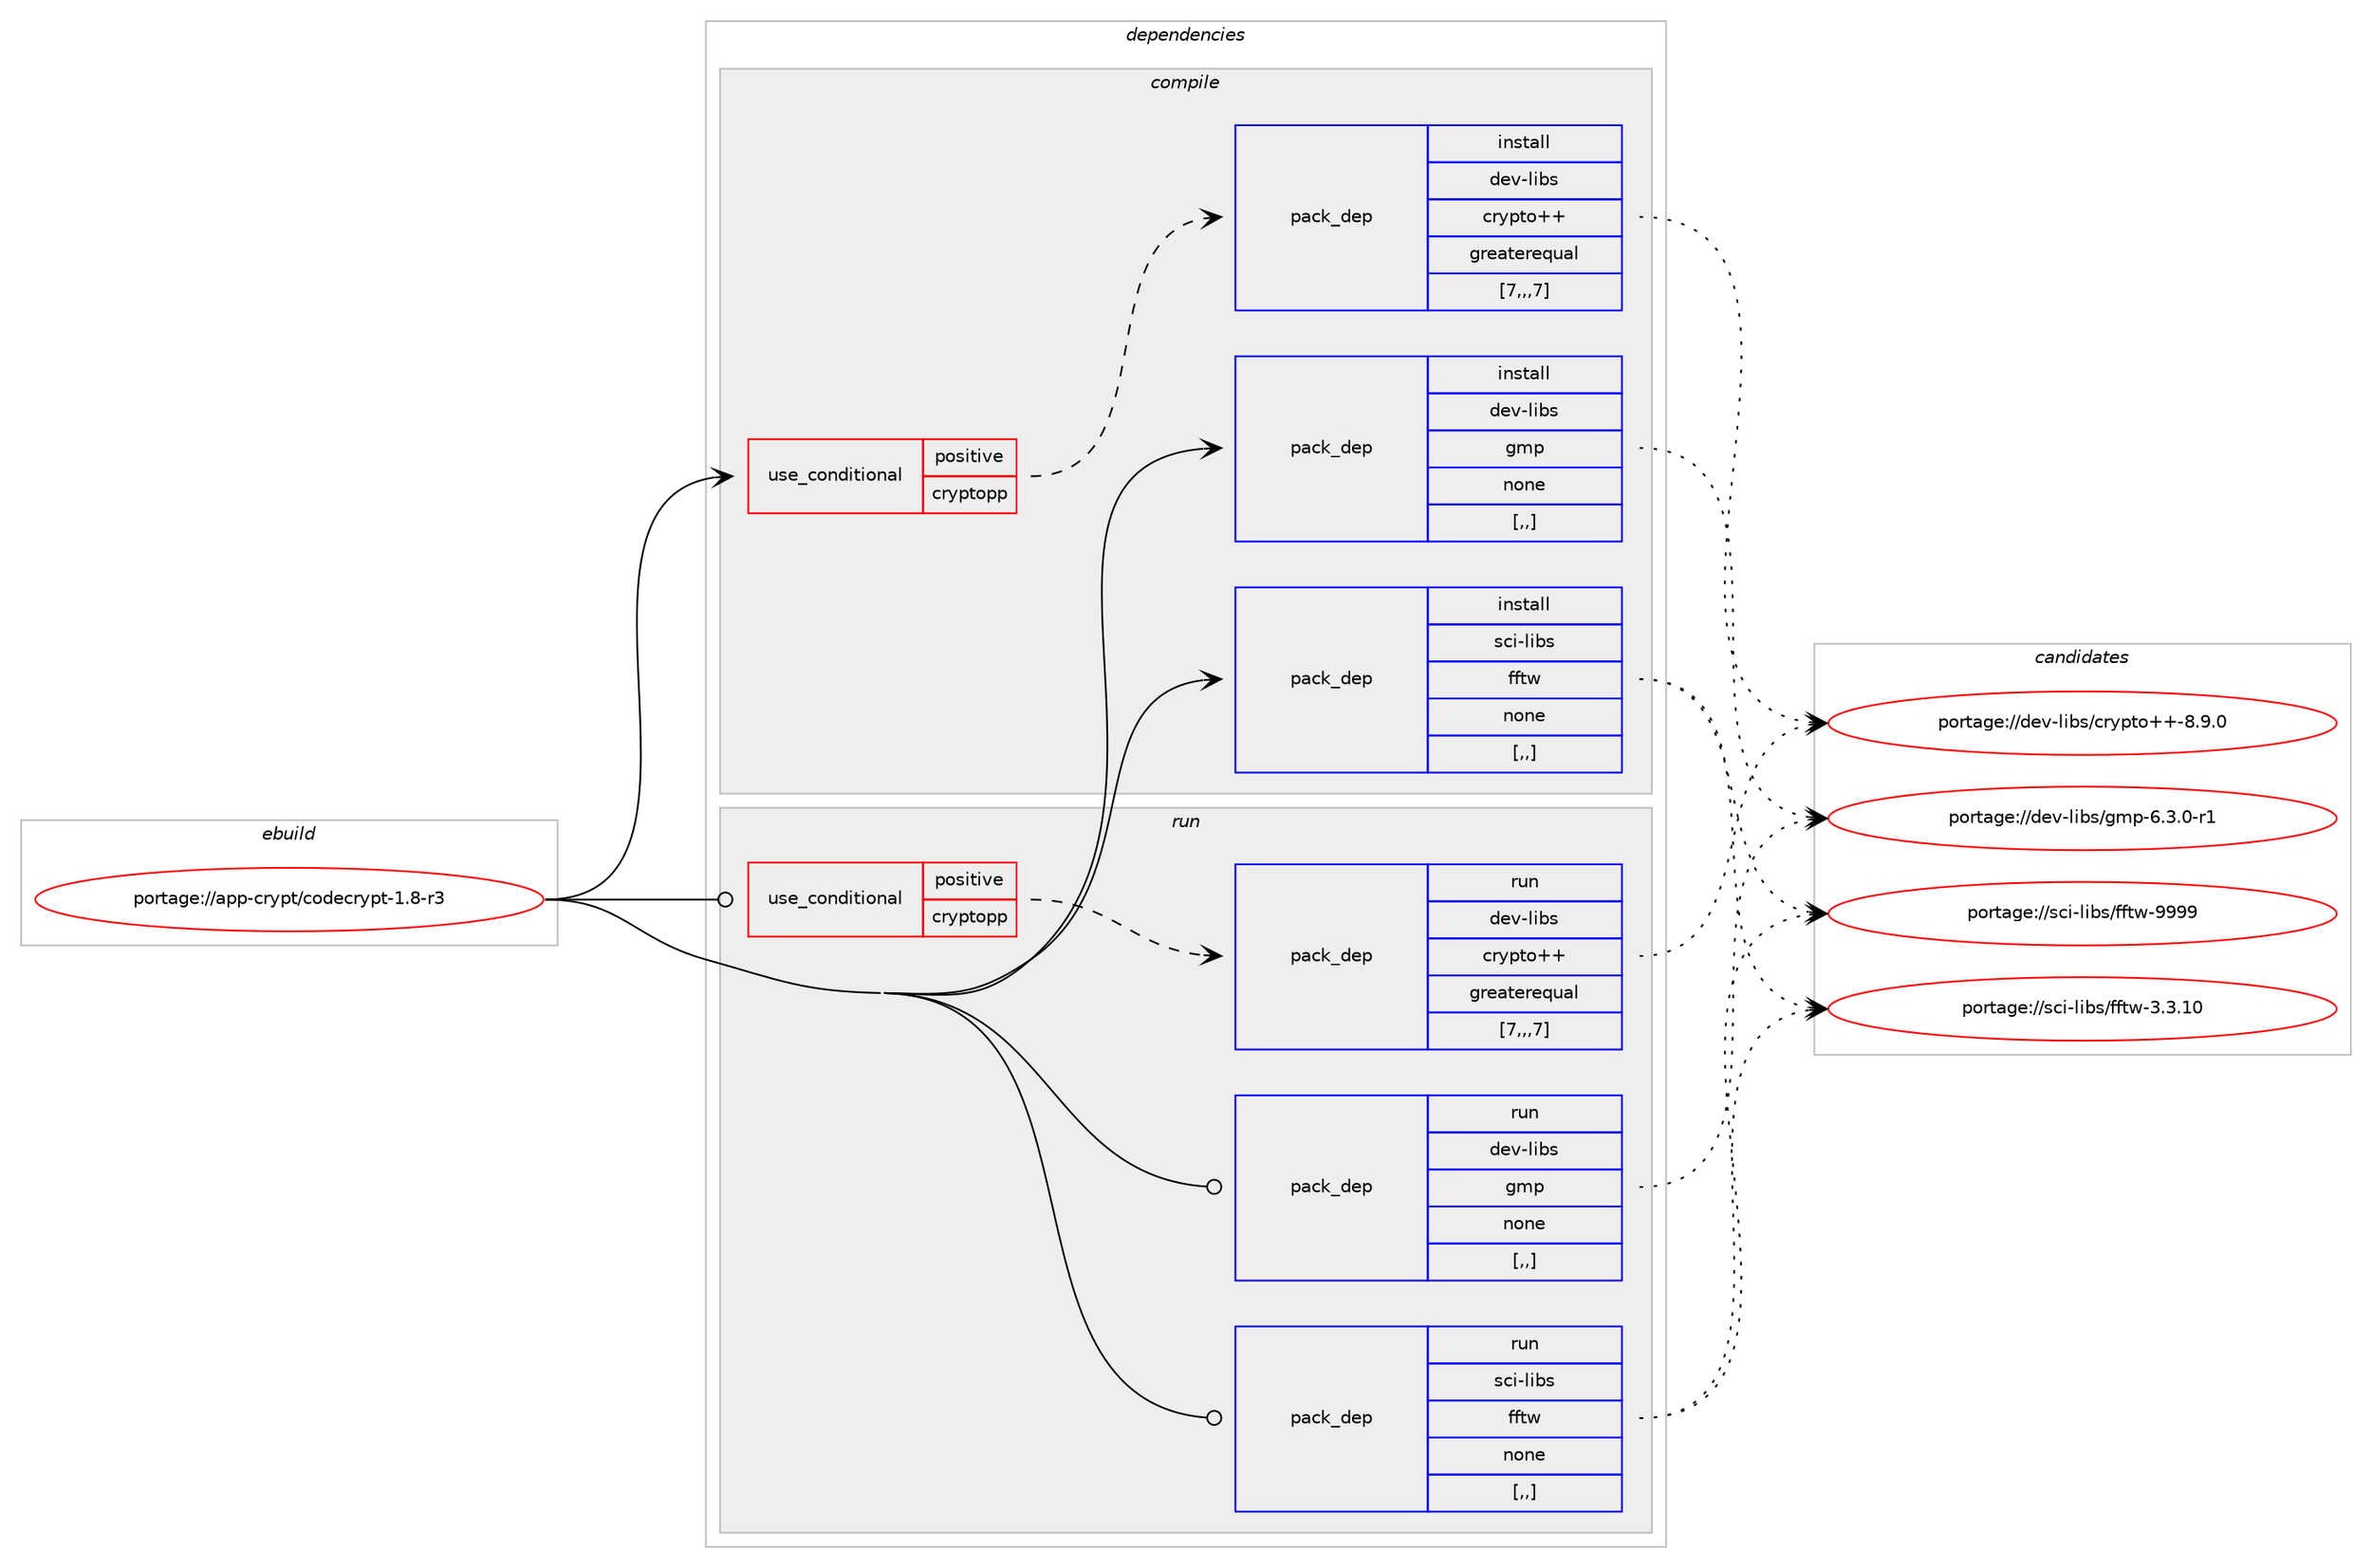 digraph prolog {

# *************
# Graph options
# *************

newrank=true;
concentrate=true;
compound=true;
graph [rankdir=LR,fontname=Helvetica,fontsize=10,ranksep=1.5];#, ranksep=2.5, nodesep=0.2];
edge  [arrowhead=vee];
node  [fontname=Helvetica,fontsize=10];

# **********
# The ebuild
# **********

subgraph cluster_leftcol {
color=gray;
label=<<i>ebuild</i>>;
id [label="portage://app-crypt/codecrypt-1.8-r3", color=red, width=4, href="../app-crypt/codecrypt-1.8-r3.svg"];
}

# ****************
# The dependencies
# ****************

subgraph cluster_midcol {
color=gray;
label=<<i>dependencies</i>>;
subgraph cluster_compile {
fillcolor="#eeeeee";
style=filled;
label=<<i>compile</i>>;
subgraph cond3331 {
dependency12469 [label=<<TABLE BORDER="0" CELLBORDER="1" CELLSPACING="0" CELLPADDING="4"><TR><TD ROWSPAN="3" CELLPADDING="10">use_conditional</TD></TR><TR><TD>positive</TD></TR><TR><TD>cryptopp</TD></TR></TABLE>>, shape=none, color=red];
subgraph pack9067 {
dependency12470 [label=<<TABLE BORDER="0" CELLBORDER="1" CELLSPACING="0" CELLPADDING="4" WIDTH="220"><TR><TD ROWSPAN="6" CELLPADDING="30">pack_dep</TD></TR><TR><TD WIDTH="110">install</TD></TR><TR><TD>dev-libs</TD></TR><TR><TD>crypto++</TD></TR><TR><TD>greaterequal</TD></TR><TR><TD>[7,,,7]</TD></TR></TABLE>>, shape=none, color=blue];
}
dependency12469:e -> dependency12470:w [weight=20,style="dashed",arrowhead="vee"];
}
id:e -> dependency12469:w [weight=20,style="solid",arrowhead="vee"];
subgraph pack9068 {
dependency12471 [label=<<TABLE BORDER="0" CELLBORDER="1" CELLSPACING="0" CELLPADDING="4" WIDTH="220"><TR><TD ROWSPAN="6" CELLPADDING="30">pack_dep</TD></TR><TR><TD WIDTH="110">install</TD></TR><TR><TD>dev-libs</TD></TR><TR><TD>gmp</TD></TR><TR><TD>none</TD></TR><TR><TD>[,,]</TD></TR></TABLE>>, shape=none, color=blue];
}
id:e -> dependency12471:w [weight=20,style="solid",arrowhead="vee"];
subgraph pack9069 {
dependency12472 [label=<<TABLE BORDER="0" CELLBORDER="1" CELLSPACING="0" CELLPADDING="4" WIDTH="220"><TR><TD ROWSPAN="6" CELLPADDING="30">pack_dep</TD></TR><TR><TD WIDTH="110">install</TD></TR><TR><TD>sci-libs</TD></TR><TR><TD>fftw</TD></TR><TR><TD>none</TD></TR><TR><TD>[,,]</TD></TR></TABLE>>, shape=none, color=blue];
}
id:e -> dependency12472:w [weight=20,style="solid",arrowhead="vee"];
}
subgraph cluster_compileandrun {
fillcolor="#eeeeee";
style=filled;
label=<<i>compile and run</i>>;
}
subgraph cluster_run {
fillcolor="#eeeeee";
style=filled;
label=<<i>run</i>>;
subgraph cond3332 {
dependency12473 [label=<<TABLE BORDER="0" CELLBORDER="1" CELLSPACING="0" CELLPADDING="4"><TR><TD ROWSPAN="3" CELLPADDING="10">use_conditional</TD></TR><TR><TD>positive</TD></TR><TR><TD>cryptopp</TD></TR></TABLE>>, shape=none, color=red];
subgraph pack9070 {
dependency12474 [label=<<TABLE BORDER="0" CELLBORDER="1" CELLSPACING="0" CELLPADDING="4" WIDTH="220"><TR><TD ROWSPAN="6" CELLPADDING="30">pack_dep</TD></TR><TR><TD WIDTH="110">run</TD></TR><TR><TD>dev-libs</TD></TR><TR><TD>crypto++</TD></TR><TR><TD>greaterequal</TD></TR><TR><TD>[7,,,7]</TD></TR></TABLE>>, shape=none, color=blue];
}
dependency12473:e -> dependency12474:w [weight=20,style="dashed",arrowhead="vee"];
}
id:e -> dependency12473:w [weight=20,style="solid",arrowhead="odot"];
subgraph pack9071 {
dependency12475 [label=<<TABLE BORDER="0" CELLBORDER="1" CELLSPACING="0" CELLPADDING="4" WIDTH="220"><TR><TD ROWSPAN="6" CELLPADDING="30">pack_dep</TD></TR><TR><TD WIDTH="110">run</TD></TR><TR><TD>dev-libs</TD></TR><TR><TD>gmp</TD></TR><TR><TD>none</TD></TR><TR><TD>[,,]</TD></TR></TABLE>>, shape=none, color=blue];
}
id:e -> dependency12475:w [weight=20,style="solid",arrowhead="odot"];
subgraph pack9072 {
dependency12476 [label=<<TABLE BORDER="0" CELLBORDER="1" CELLSPACING="0" CELLPADDING="4" WIDTH="220"><TR><TD ROWSPAN="6" CELLPADDING="30">pack_dep</TD></TR><TR><TD WIDTH="110">run</TD></TR><TR><TD>sci-libs</TD></TR><TR><TD>fftw</TD></TR><TR><TD>none</TD></TR><TR><TD>[,,]</TD></TR></TABLE>>, shape=none, color=blue];
}
id:e -> dependency12476:w [weight=20,style="solid",arrowhead="odot"];
}
}

# **************
# The candidates
# **************

subgraph cluster_choices {
rank=same;
color=gray;
label=<<i>candidates</i>>;

subgraph choice9067 {
color=black;
nodesep=1;
choice100101118451081059811547991141211121161114343455646574648 [label="portage://dev-libs/crypto++-8.9.0", color=red, width=4,href="../dev-libs/crypto++-8.9.0.svg"];
dependency12470:e -> choice100101118451081059811547991141211121161114343455646574648:w [style=dotted,weight="100"];
}
subgraph choice9068 {
color=black;
nodesep=1;
choice1001011184510810598115471031091124554465146484511449 [label="portage://dev-libs/gmp-6.3.0-r1", color=red, width=4,href="../dev-libs/gmp-6.3.0-r1.svg"];
dependency12471:e -> choice1001011184510810598115471031091124554465146484511449:w [style=dotted,weight="100"];
}
subgraph choice9069 {
color=black;
nodesep=1;
choice115991054510810598115471021021161194557575757 [label="portage://sci-libs/fftw-9999", color=red, width=4,href="../sci-libs/fftw-9999.svg"];
choice1159910545108105981154710210211611945514651464948 [label="portage://sci-libs/fftw-3.3.10", color=red, width=4,href="../sci-libs/fftw-3.3.10.svg"];
dependency12472:e -> choice115991054510810598115471021021161194557575757:w [style=dotted,weight="100"];
dependency12472:e -> choice1159910545108105981154710210211611945514651464948:w [style=dotted,weight="100"];
}
subgraph choice9070 {
color=black;
nodesep=1;
choice100101118451081059811547991141211121161114343455646574648 [label="portage://dev-libs/crypto++-8.9.0", color=red, width=4,href="../dev-libs/crypto++-8.9.0.svg"];
dependency12474:e -> choice100101118451081059811547991141211121161114343455646574648:w [style=dotted,weight="100"];
}
subgraph choice9071 {
color=black;
nodesep=1;
choice1001011184510810598115471031091124554465146484511449 [label="portage://dev-libs/gmp-6.3.0-r1", color=red, width=4,href="../dev-libs/gmp-6.3.0-r1.svg"];
dependency12475:e -> choice1001011184510810598115471031091124554465146484511449:w [style=dotted,weight="100"];
}
subgraph choice9072 {
color=black;
nodesep=1;
choice115991054510810598115471021021161194557575757 [label="portage://sci-libs/fftw-9999", color=red, width=4,href="../sci-libs/fftw-9999.svg"];
choice1159910545108105981154710210211611945514651464948 [label="portage://sci-libs/fftw-3.3.10", color=red, width=4,href="../sci-libs/fftw-3.3.10.svg"];
dependency12476:e -> choice115991054510810598115471021021161194557575757:w [style=dotted,weight="100"];
dependency12476:e -> choice1159910545108105981154710210211611945514651464948:w [style=dotted,weight="100"];
}
}

}
